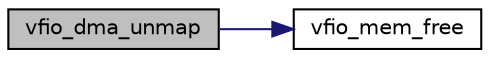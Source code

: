 digraph "vfio_dma_unmap"
{
  edge [fontname="Helvetica",fontsize="10",labelfontname="Helvetica",labelfontsize="10"];
  node [fontname="Helvetica",fontsize="10",shape=record];
  rankdir="LR";
  Node1 [label="vfio_dma_unmap",height=0.2,width=0.4,color="black", fillcolor="grey75", style="filled", fontcolor="black"];
  Node1 -> Node2 [color="midnightblue",fontsize="10",style="solid",fontname="Helvetica"];
  Node2 [label="vfio_mem_free",height=0.2,width=0.4,color="black", fillcolor="white", style="filled",URL="$unvme__vfio_8c.html#a989f068e03968b12b93a5c1a4c56556a"];
}
